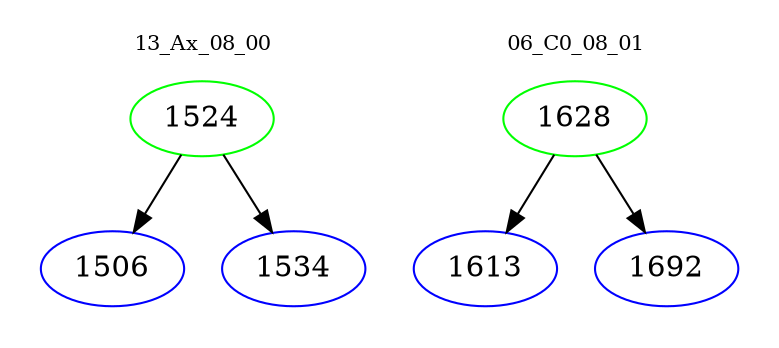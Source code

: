 digraph{
subgraph cluster_0 {
color = white
label = "13_Ax_08_00";
fontsize=10;
T0_1524 [label="1524", color="green"]
T0_1524 -> T0_1506 [color="black"]
T0_1506 [label="1506", color="blue"]
T0_1524 -> T0_1534 [color="black"]
T0_1534 [label="1534", color="blue"]
}
subgraph cluster_1 {
color = white
label = "06_C0_08_01";
fontsize=10;
T1_1628 [label="1628", color="green"]
T1_1628 -> T1_1613 [color="black"]
T1_1613 [label="1613", color="blue"]
T1_1628 -> T1_1692 [color="black"]
T1_1692 [label="1692", color="blue"]
}
}
